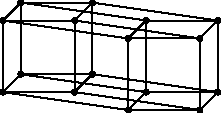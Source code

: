 size(0,2cm);

pair points[];
points.push((0,0));
path[] carcass;

void add(pair d) {
    int n = points.length;
    carcass = carcass ^^ shift(d) * carcass;
    for (int i = 0; i < n; ++i) {
        pair old_point = points[i];
        pair new_point = old_point + d;
        points.push(new_point);
        carcass = carcass ^^ old_point--new_point;
    }
}

add((1,0));
add((0,1));
add((0.25,0.25));
add((1.75,-0.25));

for (int i = 0; i < points.length; ++i) {
    dot(points[i]);
}
draw(carcass);

